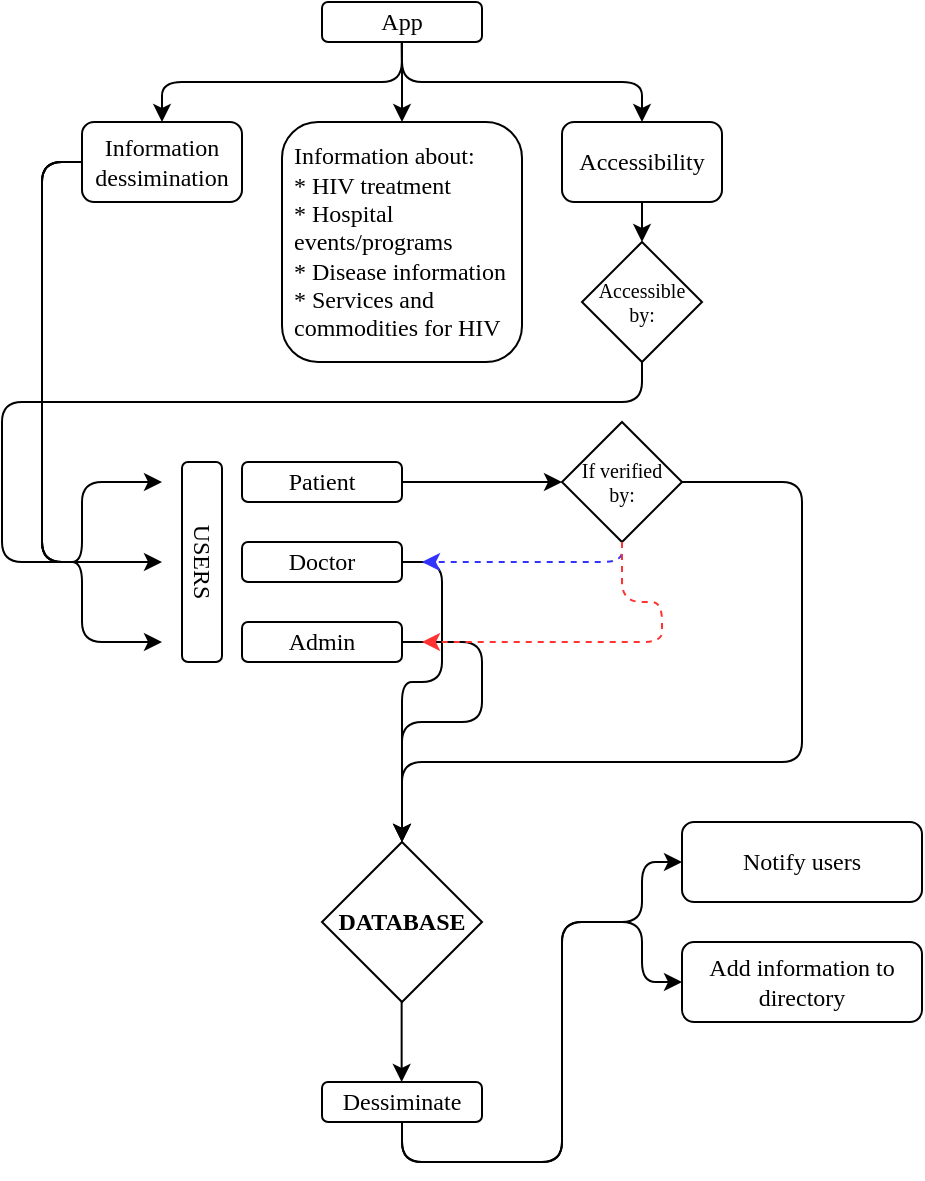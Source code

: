 <mxfile version="24.1.0" type="device">
  <diagram name="Page-1" id="0IfYW_BcgubZrkT8NxZ_">
    <mxGraphModel dx="1147" dy="671" grid="1" gridSize="10" guides="1" tooltips="1" connect="1" arrows="1" fold="1" page="1" pageScale="1" pageWidth="850" pageHeight="1100" math="0" shadow="0">
      <root>
        <mxCell id="0" />
        <mxCell id="1" parent="0" />
        <mxCell id="jkHH87-ENUZQ4s2v2TDR-2" value="App" style="rounded=1;whiteSpace=wrap;html=1;fontFamily=Times New Roman;" vertex="1" parent="1">
          <mxGeometry x="320" y="140" width="80" height="20" as="geometry" />
        </mxCell>
        <mxCell id="jkHH87-ENUZQ4s2v2TDR-3" value="" style="endArrow=classic;html=1;rounded=1;curved=0;" edge="1" parent="1">
          <mxGeometry width="50" height="50" relative="1" as="geometry">
            <mxPoint x="359.82" y="160" as="sourcePoint" />
            <mxPoint x="240" y="200" as="targetPoint" />
            <Array as="points">
              <mxPoint x="360" y="180" />
              <mxPoint x="240" y="180" />
            </Array>
          </mxGeometry>
        </mxCell>
        <mxCell id="jkHH87-ENUZQ4s2v2TDR-5" value="" style="endArrow=classic;html=1;rounded=1;curved=0;" edge="1" parent="1">
          <mxGeometry width="50" height="50" relative="1" as="geometry">
            <mxPoint x="360" y="160" as="sourcePoint" />
            <mxPoint x="480" y="200" as="targetPoint" />
            <Array as="points">
              <mxPoint x="360" y="180" />
              <mxPoint x="480" y="180" />
            </Array>
          </mxGeometry>
        </mxCell>
        <mxCell id="jkHH87-ENUZQ4s2v2TDR-11" value="" style="endArrow=classic;html=1;rounded=1;curved=0;" edge="1" parent="1">
          <mxGeometry width="50" height="50" relative="1" as="geometry">
            <mxPoint x="200" y="220" as="sourcePoint" />
            <mxPoint x="240" y="380" as="targetPoint" />
            <Array as="points">
              <mxPoint x="180" y="220" />
              <mxPoint x="180" y="420" />
              <mxPoint x="200" y="420" />
              <mxPoint x="200" y="380" />
            </Array>
          </mxGeometry>
        </mxCell>
        <mxCell id="jkHH87-ENUZQ4s2v2TDR-12" value="Information dessimination" style="rounded=1;whiteSpace=wrap;html=1;fontFamily=Times New Roman;" vertex="1" parent="1">
          <mxGeometry x="200" y="200" width="80" height="40" as="geometry" />
        </mxCell>
        <mxCell id="jkHH87-ENUZQ4s2v2TDR-14" value="" style="endArrow=classic;html=1;rounded=1;curved=0;" edge="1" parent="1">
          <mxGeometry width="50" height="50" relative="1" as="geometry">
            <mxPoint x="200" y="220" as="sourcePoint" />
            <mxPoint x="240" y="420" as="targetPoint" />
            <Array as="points">
              <mxPoint x="180" y="220" />
              <mxPoint x="180" y="420" />
              <mxPoint x="200" y="420" />
            </Array>
          </mxGeometry>
        </mxCell>
        <mxCell id="jkHH87-ENUZQ4s2v2TDR-15" value="" style="endArrow=classic;html=1;rounded=1;curved=0;" edge="1" parent="1">
          <mxGeometry width="50" height="50" relative="1" as="geometry">
            <mxPoint x="200" y="220" as="sourcePoint" />
            <mxPoint x="240" y="460" as="targetPoint" />
            <Array as="points">
              <mxPoint x="180" y="220" />
              <mxPoint x="180" y="420" />
              <mxPoint x="200" y="420" />
              <mxPoint x="200" y="460" />
            </Array>
          </mxGeometry>
        </mxCell>
        <mxCell id="jkHH87-ENUZQ4s2v2TDR-16" value="Patient" style="rounded=1;whiteSpace=wrap;html=1;fontFamily=Times New Roman;" vertex="1" parent="1">
          <mxGeometry x="280" y="370" width="80" height="20" as="geometry" />
        </mxCell>
        <mxCell id="jkHH87-ENUZQ4s2v2TDR-18" value="Admin" style="rounded=1;whiteSpace=wrap;html=1;fontFamily=Times New Roman;" vertex="1" parent="1">
          <mxGeometry x="280" y="450" width="80" height="20" as="geometry" />
        </mxCell>
        <mxCell id="jkHH87-ENUZQ4s2v2TDR-20" value="Accessibility" style="rounded=1;whiteSpace=wrap;html=1;fontFamily=Times New Roman;" vertex="1" parent="1">
          <mxGeometry x="440" y="200" width="80" height="40" as="geometry" />
        </mxCell>
        <mxCell id="jkHH87-ENUZQ4s2v2TDR-22" value="" style="endArrow=classic;html=1;rounded=0;" edge="1" parent="1">
          <mxGeometry width="50" height="50" relative="1" as="geometry">
            <mxPoint x="480" y="240" as="sourcePoint" />
            <mxPoint x="480" y="260" as="targetPoint" />
          </mxGeometry>
        </mxCell>
        <mxCell id="jkHH87-ENUZQ4s2v2TDR-23" value="&lt;div&gt;&lt;span style=&quot;font-family: &amp;quot;Times New Roman&amp;quot;; background-color: initial;&quot;&gt;Accessible&lt;/span&gt;&lt;/div&gt;&lt;div&gt;&lt;span style=&quot;font-family: nwtRwpWaWTmKvTHQ2Dd5; background-color: initial;&quot;&gt;by:&lt;/span&gt;&lt;/div&gt;" style="rhombus;whiteSpace=wrap;html=1;fontSize=10;verticalAlign=middle;" vertex="1" parent="1">
          <mxGeometry x="450" y="260" width="60" height="60" as="geometry" />
        </mxCell>
        <mxCell id="jkHH87-ENUZQ4s2v2TDR-24" value="" style="endArrow=none;html=1;rounded=1;curved=0;strokeColor=default;endFill=0;" edge="1" parent="1">
          <mxGeometry width="50" height="50" relative="1" as="geometry">
            <mxPoint x="480" y="320" as="sourcePoint" />
            <mxPoint x="200" y="420" as="targetPoint" />
            <Array as="points">
              <mxPoint x="480" y="340" />
              <mxPoint x="160" y="340" />
              <mxPoint x="160" y="420" />
            </Array>
          </mxGeometry>
        </mxCell>
        <mxCell id="jkHH87-ENUZQ4s2v2TDR-26" value="" style="endArrow=classic;html=1;rounded=1;curved=0;" edge="1" parent="1">
          <mxGeometry width="50" height="50" relative="1" as="geometry">
            <mxPoint x="320" y="420" as="sourcePoint" />
            <mxPoint x="360" y="560" as="targetPoint" />
            <Array as="points">
              <mxPoint x="380" y="420" />
              <mxPoint x="380" y="480" />
              <mxPoint x="360" y="480" />
            </Array>
          </mxGeometry>
        </mxCell>
        <mxCell id="jkHH87-ENUZQ4s2v2TDR-27" value="" style="endArrow=classic;html=1;rounded=1;curved=0;" edge="1" parent="1">
          <mxGeometry width="50" height="50" relative="1" as="geometry">
            <mxPoint x="360" y="460" as="sourcePoint" />
            <mxPoint x="360" y="560" as="targetPoint" />
            <Array as="points">
              <mxPoint x="400" y="460" />
              <mxPoint x="400" y="500" />
              <mxPoint x="360" y="500" />
            </Array>
          </mxGeometry>
        </mxCell>
        <mxCell id="jkHH87-ENUZQ4s2v2TDR-28" value="&lt;font face=&quot;Times New Roman&quot;&gt;&lt;b&gt;DATABASE&lt;/b&gt;&lt;/font&gt;" style="rhombus;whiteSpace=wrap;html=1;" vertex="1" parent="1">
          <mxGeometry x="320" y="560" width="80" height="80" as="geometry" />
        </mxCell>
        <mxCell id="jkHH87-ENUZQ4s2v2TDR-31" value="&lt;font face=&quot;Times New Roman&quot;&gt;If verified&lt;/font&gt;&lt;div&gt;&lt;font face=&quot;Times New Roman&quot;&gt;by:&lt;/font&gt;&lt;/div&gt;" style="rhombus;whiteSpace=wrap;html=1;fontSize=10;verticalAlign=middle;" vertex="1" parent="1">
          <mxGeometry x="440" y="350" width="60" height="60" as="geometry" />
        </mxCell>
        <mxCell id="jkHH87-ENUZQ4s2v2TDR-32" value="" style="endArrow=classic;html=1;rounded=0;" edge="1" parent="1">
          <mxGeometry width="50" height="50" relative="1" as="geometry">
            <mxPoint x="360" y="380" as="sourcePoint" />
            <mxPoint x="440" y="380" as="targetPoint" />
          </mxGeometry>
        </mxCell>
        <mxCell id="jkHH87-ENUZQ4s2v2TDR-33" value="" style="endArrow=classic;html=1;rounded=1;curved=0;" edge="1" parent="1">
          <mxGeometry width="50" height="50" relative="1" as="geometry">
            <mxPoint x="500" y="380" as="sourcePoint" />
            <mxPoint x="360" y="560" as="targetPoint" />
            <Array as="points">
              <mxPoint x="560" y="380" />
              <mxPoint x="560" y="520" />
              <mxPoint x="360" y="520" />
            </Array>
          </mxGeometry>
        </mxCell>
        <mxCell id="jkHH87-ENUZQ4s2v2TDR-37" value="" style="endArrow=classic;html=1;rounded=0;" edge="1" parent="1">
          <mxGeometry width="50" height="50" relative="1" as="geometry">
            <mxPoint x="359.82" y="640" as="sourcePoint" />
            <mxPoint x="359.82" y="680" as="targetPoint" />
          </mxGeometry>
        </mxCell>
        <mxCell id="jkHH87-ENUZQ4s2v2TDR-38" value="Dessiminate" style="rounded=1;whiteSpace=wrap;html=1;fontFamily=Times New Roman;" vertex="1" parent="1">
          <mxGeometry x="320" y="680" width="80" height="20" as="geometry" />
        </mxCell>
        <mxCell id="jkHH87-ENUZQ4s2v2TDR-40" value="" style="endArrow=classic;html=1;rounded=1;curved=0;" edge="1" parent="1">
          <mxGeometry width="50" height="50" relative="1" as="geometry">
            <mxPoint x="360" y="700" as="sourcePoint" />
            <mxPoint x="500" y="570" as="targetPoint" />
            <Array as="points">
              <mxPoint x="360" y="720" />
              <mxPoint x="440" y="720" />
              <mxPoint x="440" y="600" />
              <mxPoint x="480" y="600" />
              <mxPoint x="480" y="570" />
            </Array>
          </mxGeometry>
        </mxCell>
        <mxCell id="jkHH87-ENUZQ4s2v2TDR-42" value="&lt;font face=&quot;Times New Roman&quot;&gt;USERS&lt;/font&gt;" style="rounded=1;whiteSpace=wrap;html=1;rotation=90;" vertex="1" parent="1">
          <mxGeometry x="210" y="410" width="100" height="20" as="geometry" />
        </mxCell>
        <mxCell id="jkHH87-ENUZQ4s2v2TDR-43" value="" style="endArrow=classic;html=1;rounded=1;curved=0;dashed=1;strokeColor=#3333FF;" edge="1" parent="1" target="jkHH87-ENUZQ4s2v2TDR-17">
          <mxGeometry width="50" height="50" relative="1" as="geometry">
            <mxPoint x="320" y="420" as="sourcePoint" />
            <mxPoint x="540" y="380" as="targetPoint" />
            <Array as="points" />
          </mxGeometry>
        </mxCell>
        <mxCell id="jkHH87-ENUZQ4s2v2TDR-17" value="Doctor" style="rounded=1;whiteSpace=wrap;html=1;fontFamily=Times New Roman;" vertex="1" parent="1">
          <mxGeometry x="280" y="410" width="80" height="20" as="geometry" />
        </mxCell>
        <mxCell id="jkHH87-ENUZQ4s2v2TDR-44" value="" style="endArrow=classic;html=1;rounded=1;curved=0;dashed=1;strokeColor=#3333FF;" edge="1" parent="1">
          <mxGeometry width="50" height="50" relative="1" as="geometry">
            <mxPoint x="470" y="410" as="sourcePoint" />
            <mxPoint x="370" y="420" as="targetPoint" />
            <Array as="points">
              <mxPoint x="470" y="420" />
            </Array>
          </mxGeometry>
        </mxCell>
        <mxCell id="jkHH87-ENUZQ4s2v2TDR-45" value="" style="endArrow=classic;html=1;rounded=1;curved=0;dashed=1;strokeColor=#FF3333;" edge="1" parent="1">
          <mxGeometry width="50" height="50" relative="1" as="geometry">
            <mxPoint x="470" y="410" as="sourcePoint" />
            <mxPoint x="370" y="460" as="targetPoint" />
            <Array as="points">
              <mxPoint x="470" y="440" />
              <mxPoint x="490" y="440" />
              <mxPoint x="490" y="460" />
            </Array>
          </mxGeometry>
        </mxCell>
        <mxCell id="jkHH87-ENUZQ4s2v2TDR-46" value="&lt;font face=&quot;Times New Roman&quot;&gt;Notify users&lt;/font&gt;" style="rounded=1;whiteSpace=wrap;html=1;" vertex="1" parent="1">
          <mxGeometry x="500" y="550" width="120" height="40" as="geometry" />
        </mxCell>
        <mxCell id="jkHH87-ENUZQ4s2v2TDR-47" value="" style="endArrow=classic;html=1;rounded=1;curved=0;" edge="1" parent="1">
          <mxGeometry width="50" height="50" relative="1" as="geometry">
            <mxPoint x="360" y="700" as="sourcePoint" />
            <mxPoint x="500" y="630" as="targetPoint" />
            <Array as="points">
              <mxPoint x="360" y="720" />
              <mxPoint x="440" y="720" />
              <mxPoint x="440" y="600" />
              <mxPoint x="480" y="600" />
              <mxPoint x="480" y="630" />
            </Array>
          </mxGeometry>
        </mxCell>
        <mxCell id="jkHH87-ENUZQ4s2v2TDR-48" value="&lt;font face=&quot;Times New Roman&quot;&gt;Add information to directory&lt;/font&gt;" style="rounded=1;whiteSpace=wrap;html=1;" vertex="1" parent="1">
          <mxGeometry x="500" y="610" width="120" height="40" as="geometry" />
        </mxCell>
        <mxCell id="jkHH87-ENUZQ4s2v2TDR-49" value="" style="endArrow=classic;html=1;rounded=0;" edge="1" parent="1">
          <mxGeometry width="50" height="50" relative="1" as="geometry">
            <mxPoint x="360" y="160" as="sourcePoint" />
            <mxPoint x="360" y="200" as="targetPoint" />
          </mxGeometry>
        </mxCell>
        <mxCell id="jkHH87-ENUZQ4s2v2TDR-50" value="&lt;div style=&quot;text-align: left;&quot;&gt;&lt;span style=&quot;font-family: &amp;quot;Times New Roman&amp;quot;; background-color: initial;&quot;&gt;Information about:&lt;/span&gt;&lt;/div&gt;&lt;div style=&quot;text-align: left;&quot;&gt;&lt;font face=&quot;NfwXXjRIfmzhhVjDssNr&quot;&gt;* HIV treatment&lt;/font&gt;&lt;/div&gt;&lt;div style=&quot;text-align: left;&quot;&gt;&lt;font face=&quot;NfwXXjRIfmzhhVjDssNr&quot;&gt;* Hospital events/programs&lt;/font&gt;&lt;/div&gt;&lt;div style=&quot;text-align: left;&quot;&gt;&lt;font face=&quot;NfwXXjRIfmzhhVjDssNr&quot;&gt;* Disease information&lt;/font&gt;&lt;/div&gt;&lt;div style=&quot;text-align: left;&quot;&gt;&lt;font face=&quot;NfwXXjRIfmzhhVjDssNr&quot;&gt;* Services and commodities for HIV&lt;/font&gt;&lt;/div&gt;" style="rounded=1;whiteSpace=wrap;html=1;spacingLeft=5;" vertex="1" parent="1">
          <mxGeometry x="300" y="200" width="120" height="120" as="geometry" />
        </mxCell>
      </root>
    </mxGraphModel>
  </diagram>
</mxfile>
